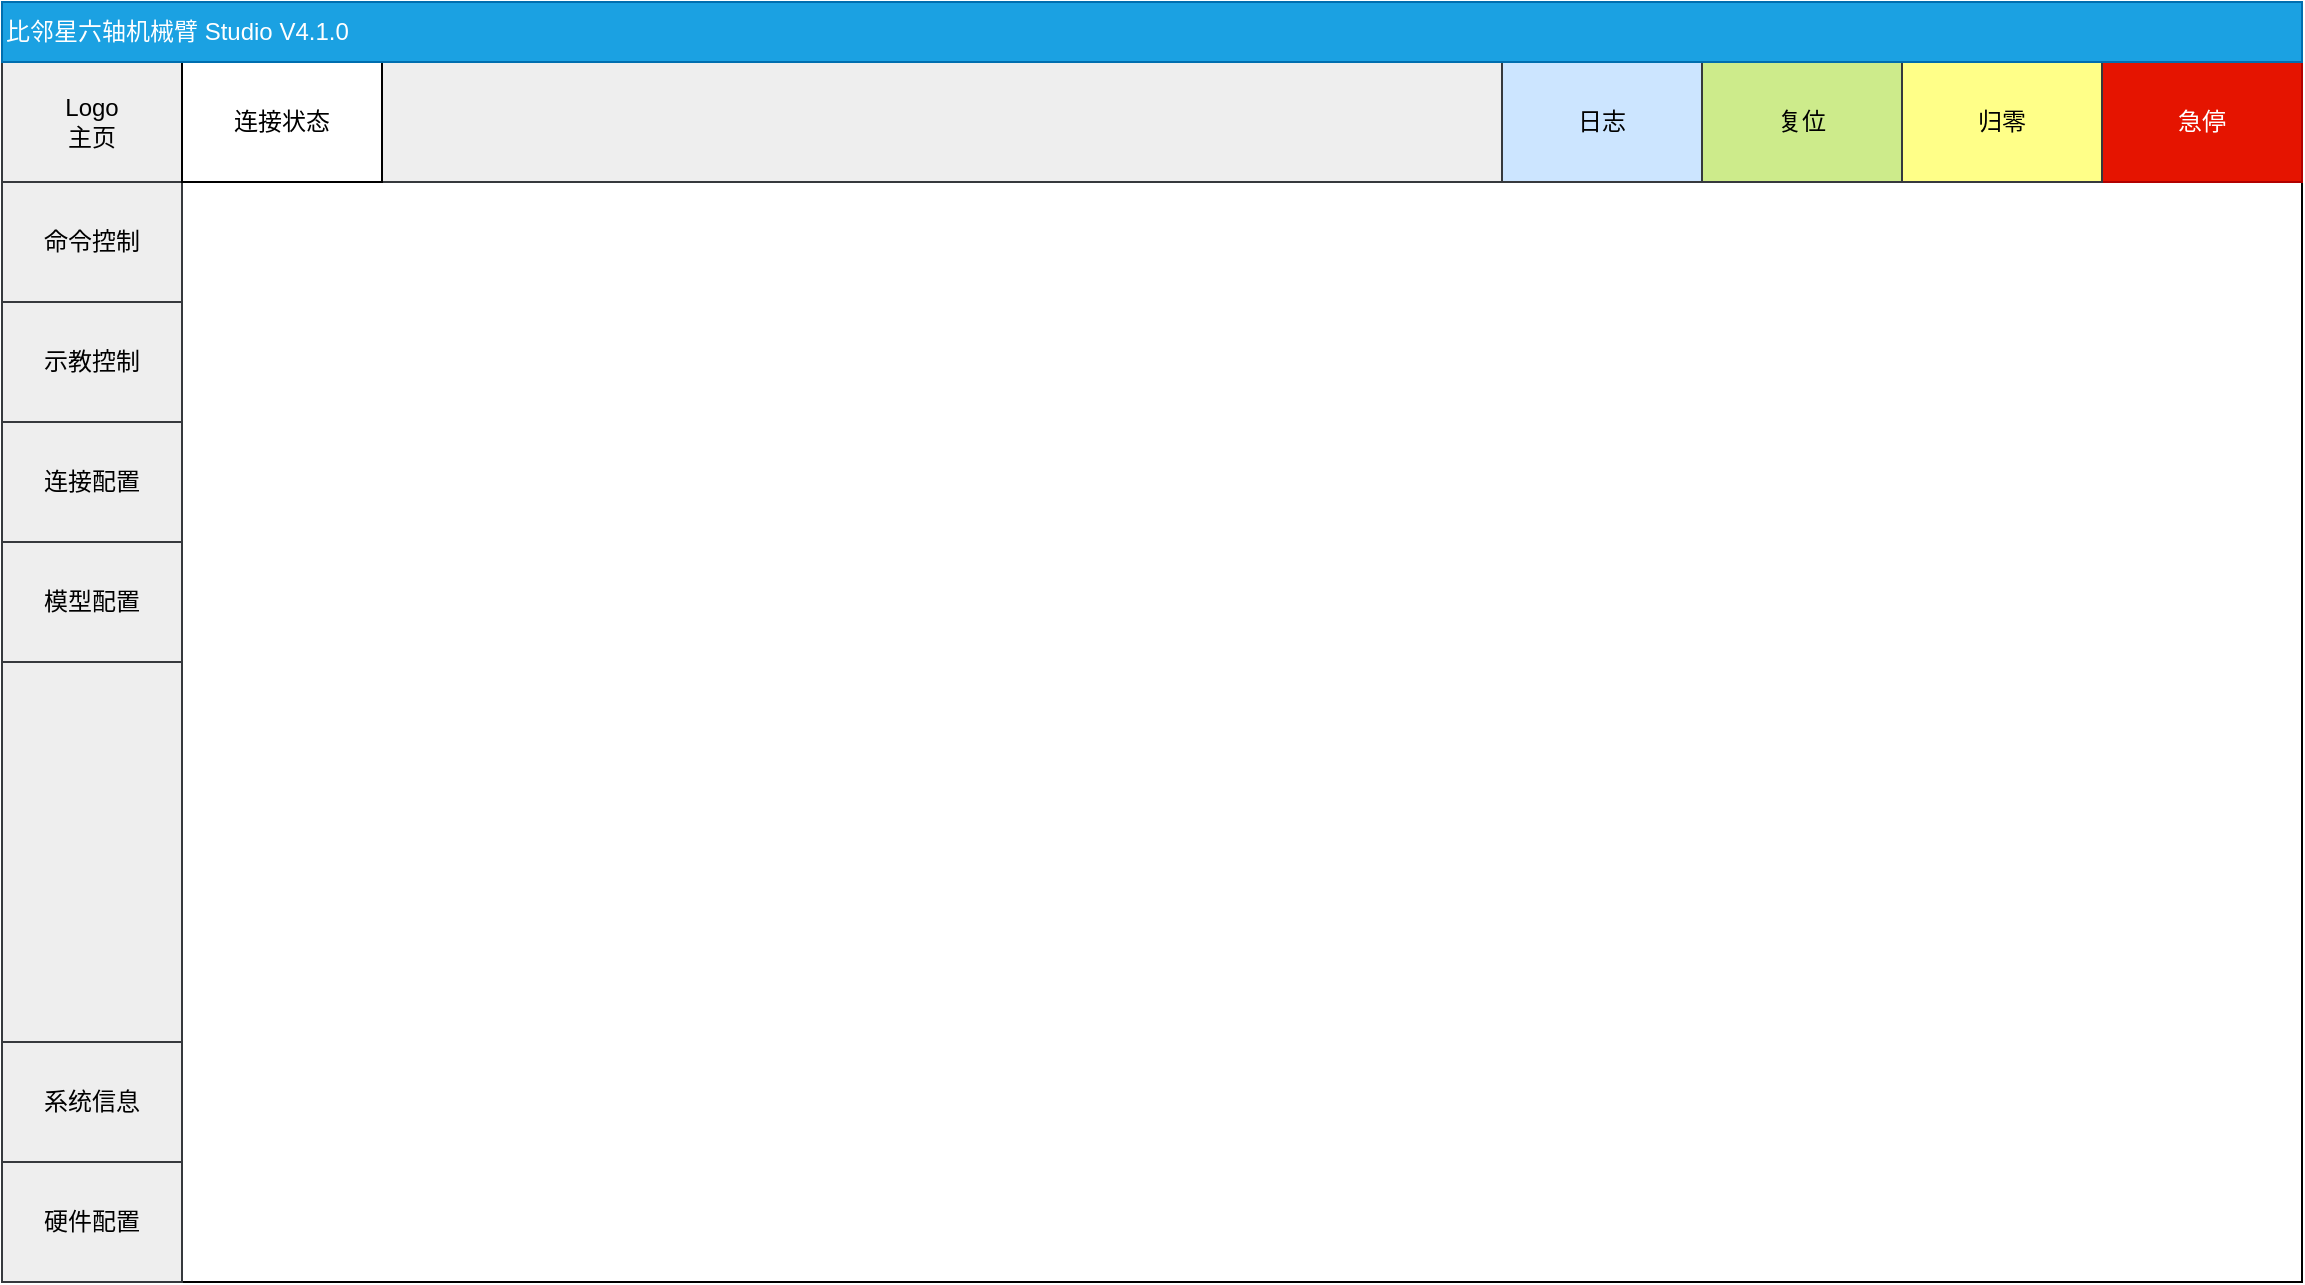 <mxfile version="22.1.21" type="device" pages="7">
  <diagram name="比邻星上位机主页" id="kdCVsliPqpUGAceHK68h">
    <mxGraphModel dx="1434" dy="836" grid="1" gridSize="10" guides="1" tooltips="1" connect="1" arrows="1" fold="1" page="1" pageScale="1" pageWidth="827" pageHeight="1169" math="0" shadow="0">
      <root>
        <mxCell id="0" />
        <mxCell id="1" parent="0" />
        <mxCell id="9ZZKjQBNu1Qiikx7I2Lo-1" value="" style="rounded=0;whiteSpace=wrap;html=1;" vertex="1" parent="1">
          <mxGeometry x="90" y="150" width="1150" height="610" as="geometry" />
        </mxCell>
        <mxCell id="9ZZKjQBNu1Qiikx7I2Lo-2" value="" style="rounded=0;whiteSpace=wrap;html=1;fillColor=#eeeeee;strokeColor=#36393d;" vertex="1" parent="1">
          <mxGeometry x="177" y="150" width="1063" height="60" as="geometry" />
        </mxCell>
        <mxCell id="9ZZKjQBNu1Qiikx7I2Lo-3" value="" style="rounded=0;whiteSpace=wrap;html=1;fillColor=#eeeeee;strokeColor=#36393d;" vertex="1" parent="1">
          <mxGeometry x="90" y="150" width="90" height="610" as="geometry" />
        </mxCell>
        <mxCell id="9ZZKjQBNu1Qiikx7I2Lo-5" value="" style="rounded=0;whiteSpace=wrap;html=1;fillColor=#eeeeee;strokeColor=#36393d;" vertex="1" parent="1">
          <mxGeometry x="90" y="150" width="90" height="60" as="geometry" />
        </mxCell>
        <UserObject label="命令控制" link="data:page/id,jZTdJU1w4oR5Q9mrEqW2" id="9ZZKjQBNu1Qiikx7I2Lo-6">
          <mxCell style="rounded=0;whiteSpace=wrap;html=1;fillColor=#eeeeee;strokeColor=#36393d;" vertex="1" parent="1">
            <mxGeometry x="90" y="210" width="90" height="60" as="geometry" />
          </mxCell>
        </UserObject>
        <UserObject label="示教控制" link="data:page/id,wBuiMsIkNqNbbq9J8DDe" id="9ZZKjQBNu1Qiikx7I2Lo-7">
          <mxCell style="rounded=0;whiteSpace=wrap;html=1;fillColor=#eeeeee;strokeColor=#36393d;" vertex="1" parent="1">
            <mxGeometry x="90" y="270" width="90" height="60" as="geometry" />
          </mxCell>
        </UserObject>
        <UserObject label="连接配置" link="data:page/id,wBuiMsIkNqNbbq9J8DDe" id="9ZZKjQBNu1Qiikx7I2Lo-8">
          <mxCell style="rounded=0;whiteSpace=wrap;html=1;fillColor=#eeeeee;strokeColor=#36393d;" vertex="1" parent="1">
            <mxGeometry x="90" y="330" width="90" height="60" as="geometry" />
          </mxCell>
        </UserObject>
        <UserObject label="硬件配置" link="data:page/id,_jzspcUNG9Sj6vJ754NF" id="9ZZKjQBNu1Qiikx7I2Lo-11">
          <mxCell style="rounded=0;whiteSpace=wrap;html=1;fillColor=#eeeeee;strokeColor=#36393d;" vertex="1" parent="1">
            <mxGeometry x="90" y="700" width="90" height="60" as="geometry" />
          </mxCell>
        </UserObject>
        <UserObject label="系统信息" link="data:page/id,mgBM0N7abYoMXPjXOnGD" id="9ZZKjQBNu1Qiikx7I2Lo-12">
          <mxCell style="rounded=0;whiteSpace=wrap;html=1;fillColor=#eeeeee;strokeColor=#36393d;" vertex="1" parent="1">
            <mxGeometry x="90" y="640" width="90" height="60" as="geometry" />
          </mxCell>
        </UserObject>
        <mxCell id="9ZZKjQBNu1Qiikx7I2Lo-13" value="Logo&lt;br&gt;主页" style="text;html=1;strokeColor=none;fillColor=none;align=center;verticalAlign=middle;whiteSpace=wrap;rounded=0;" vertex="1" parent="1">
          <mxGeometry x="105" y="165" width="60" height="30" as="geometry" />
        </mxCell>
        <mxCell id="9ZZKjQBNu1Qiikx7I2Lo-14" value="连接状态" style="rounded=0;whiteSpace=wrap;html=1;" vertex="1" parent="1">
          <mxGeometry x="180" y="150" width="100" height="60" as="geometry" />
        </mxCell>
        <mxCell id="9ZZKjQBNu1Qiikx7I2Lo-15" value="急停" style="rounded=0;whiteSpace=wrap;html=1;fillColor=#e51400;fontColor=#ffffff;strokeColor=#B20000;" vertex="1" parent="1">
          <mxGeometry x="1140" y="150" width="100" height="60" as="geometry" />
        </mxCell>
        <mxCell id="9ZZKjQBNu1Qiikx7I2Lo-17" value="复位" style="rounded=0;whiteSpace=wrap;html=1;fillColor=#cdeb8b;strokeColor=#36393d;" vertex="1" parent="1">
          <mxGeometry x="940" y="150" width="100" height="60" as="geometry" />
        </mxCell>
        <mxCell id="9ZZKjQBNu1Qiikx7I2Lo-19" value="日志" style="rounded=0;whiteSpace=wrap;html=1;fillColor=#cce5ff;strokeColor=#36393d;" vertex="1" parent="1">
          <mxGeometry x="840" y="150" width="100" height="60" as="geometry" />
        </mxCell>
        <mxCell id="9ZZKjQBNu1Qiikx7I2Lo-22" value="归零" style="rounded=0;whiteSpace=wrap;html=1;fillColor=#ffff88;strokeColor=#36393d;" vertex="1" parent="1">
          <mxGeometry x="1040" y="150" width="100" height="60" as="geometry" />
        </mxCell>
        <mxCell id="9ZZKjQBNu1Qiikx7I2Lo-23" value="比邻星六轴机械臂 Studio V4.1.0&amp;nbsp; &amp;nbsp; &amp;nbsp; &amp;nbsp; &amp;nbsp; &amp;nbsp; &amp;nbsp; &amp;nbsp; &amp;nbsp; &amp;nbsp; &amp;nbsp;&amp;nbsp;" style="rounded=0;whiteSpace=wrap;html=1;align=left;fillColor=#1ba1e2;strokeColor=#006EAF;fontColor=#ffffff;" vertex="1" parent="1">
          <mxGeometry x="90" y="120" width="1150" height="30" as="geometry" />
        </mxCell>
        <UserObject label="模型配置" link="data:page/id,A8kg1X7o8h039J57Xl5Q" id="CRGWw9zKuCLO68ZtZVZj-1">
          <mxCell style="rounded=0;whiteSpace=wrap;html=1;fillColor=#eeeeee;strokeColor=#36393d;" vertex="1" parent="1">
            <mxGeometry x="90" y="390" width="90" height="60" as="geometry" />
          </mxCell>
        </UserObject>
      </root>
    </mxGraphModel>
  </diagram>
  <diagram id="jZTdJU1w4oR5Q9mrEqW2" name="命令控制页面">
    <mxGraphModel dx="1434" dy="836" grid="1" gridSize="10" guides="1" tooltips="1" connect="1" arrows="1" fold="1" page="1" pageScale="1" pageWidth="827" pageHeight="1169" math="0" shadow="0">
      <root>
        <mxCell id="0" />
        <mxCell id="1" parent="0" />
      </root>
    </mxGraphModel>
  </diagram>
  <diagram id="wBuiMsIkNqNbbq9J8DDe" name="示教控制页面">
    <mxGraphModel dx="1434" dy="836" grid="1" gridSize="10" guides="1" tooltips="1" connect="1" arrows="1" fold="1" page="1" pageScale="1" pageWidth="827" pageHeight="1169" math="0" shadow="0">
      <root>
        <mxCell id="0" />
        <mxCell id="1" parent="0" />
      </root>
    </mxGraphModel>
  </diagram>
  <diagram id="7ShJtWkjREFudnDSQyqg" name="连接配置页面">
    <mxGraphModel dx="1434" dy="836" grid="1" gridSize="10" guides="1" tooltips="1" connect="1" arrows="1" fold="1" page="1" pageScale="1" pageWidth="827" pageHeight="1169" math="0" shadow="0">
      <root>
        <mxCell id="0" />
        <mxCell id="1" parent="0" />
      </root>
    </mxGraphModel>
  </diagram>
  <diagram id="A8kg1X7o8h039J57Xl5Q" name="模型配置页面">
    <mxGraphModel dx="1434" dy="836" grid="1" gridSize="10" guides="1" tooltips="1" connect="1" arrows="1" fold="1" page="1" pageScale="1" pageWidth="827" pageHeight="1169" math="0" shadow="0">
      <root>
        <mxCell id="0" />
        <mxCell id="1" parent="0" />
      </root>
    </mxGraphModel>
  </diagram>
  <diagram id="mgBM0N7abYoMXPjXOnGD" name="系统信息">
    <mxGraphModel dx="1434" dy="836" grid="1" gridSize="10" guides="1" tooltips="1" connect="1" arrows="1" fold="1" page="1" pageScale="1" pageWidth="827" pageHeight="1169" math="0" shadow="0">
      <root>
        <mxCell id="0" />
        <mxCell id="1" parent="0" />
      </root>
    </mxGraphModel>
  </diagram>
  <diagram id="_jzspcUNG9Sj6vJ754NF" name="硬件配置">
    <mxGraphModel dx="1434" dy="836" grid="1" gridSize="10" guides="1" tooltips="1" connect="1" arrows="1" fold="1" page="1" pageScale="1" pageWidth="827" pageHeight="1169" math="0" shadow="0">
      <root>
        <mxCell id="0" />
        <mxCell id="1" parent="0" />
      </root>
    </mxGraphModel>
  </diagram>
</mxfile>
